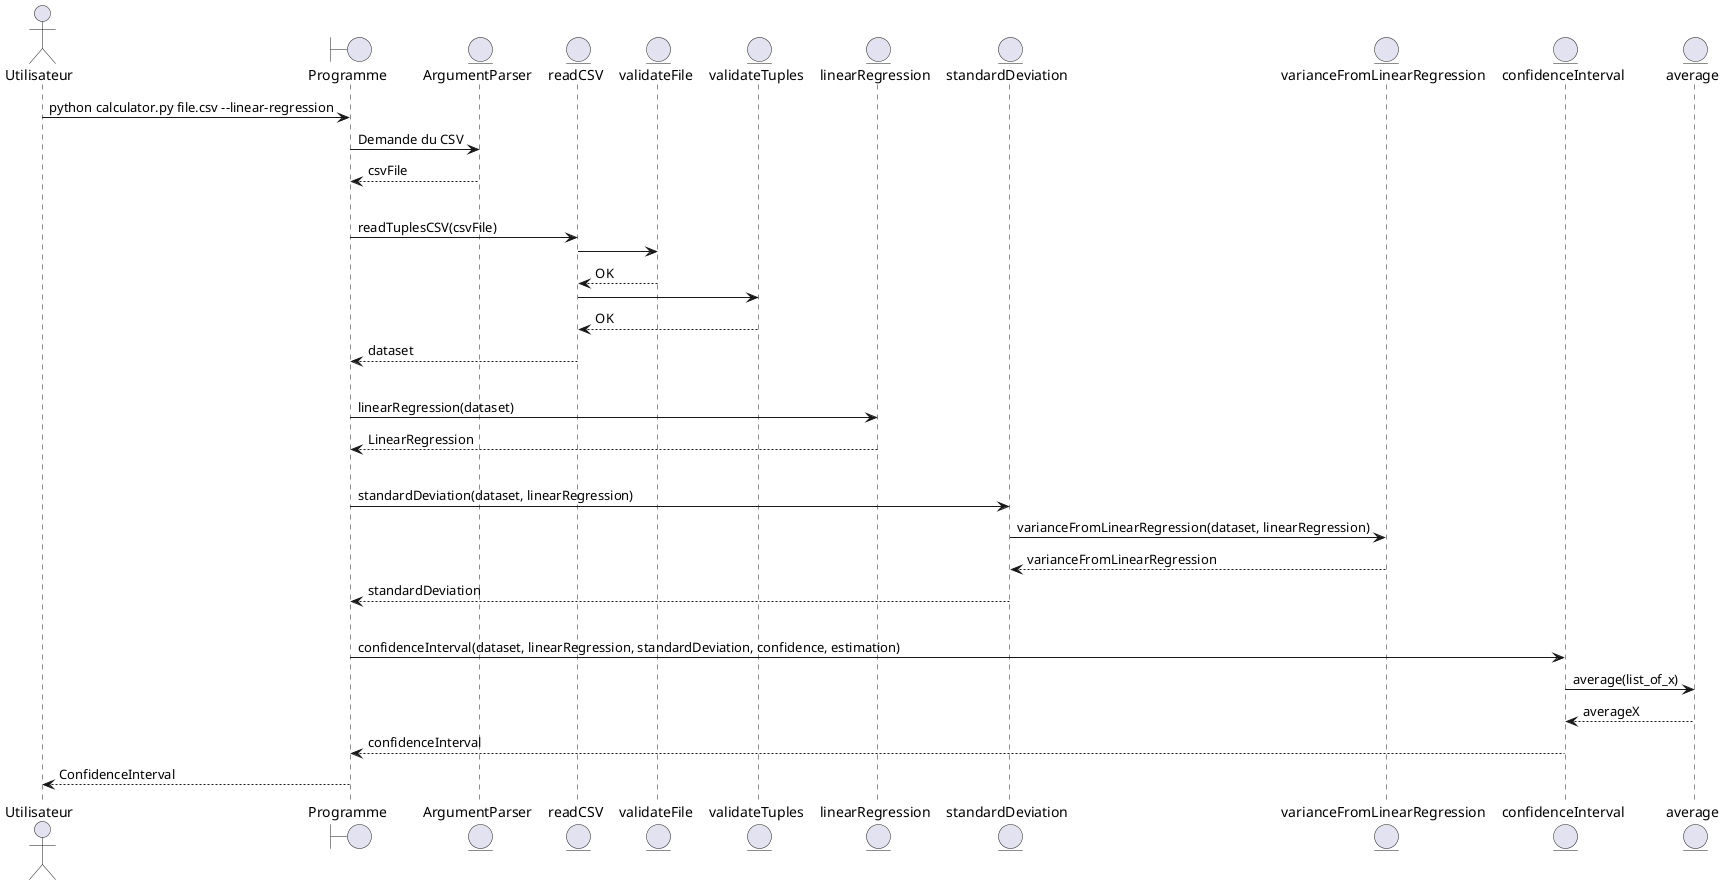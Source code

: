 @startuml
actor Utilisateur
boundary Programme
entity ArgumentParser
entity readCSV
entity validateFile
entity validateTuples
entity linearRegression
entity standardDeviation
entity varianceFromLinearRegression
entity confidenceInterval
entity average

Utilisateur -> Programme : python calculator.py file.csv --linear-regression
Programme -> ArgumentParser : Demande du CSV
Programme <-- ArgumentParser : csvFile
|||
Programme -> readCSV : readTuplesCSV(csvFile)
readCSV -> validateFile
readCSV <-- validateFile : OK
readCSV -> validateTuples
readCSV <-- validateTuples : OK
Programme <-- readCSV : dataset
|||
Programme -> linearRegression : linearRegression(dataset) 
Programme <-- linearRegression : LinearRegression
|||
Programme -> standardDeviation: standardDeviation(dataset, linearRegression)
standardDeviation -> varianceFromLinearRegression: varianceFromLinearRegression(dataset, linearRegression)
standardDeviation <-- varianceFromLinearRegression : varianceFromLinearRegression
Programme <-- standardDeviation : standardDeviation
|||
Programme -> confidenceInterval: confidenceInterval(dataset, linearRegression, standardDeviation, confidence, estimation)
confidenceInterval -> average: average(list_of_x)
confidenceInterval <-- average : averageX
Programme <-- confidenceInterval: confidenceInterval

Utilisateur <-- Programme : ConfidenceInterval
@enduml